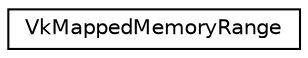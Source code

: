 digraph "Graphical Class Hierarchy"
{
 // LATEX_PDF_SIZE
  edge [fontname="Helvetica",fontsize="10",labelfontname="Helvetica",labelfontsize="10"];
  node [fontname="Helvetica",fontsize="10",shape=record];
  rankdir="LR";
  Node0 [label="VkMappedMemoryRange",height=0.2,width=0.4,color="black", fillcolor="white", style="filled",URL="$structVkMappedMemoryRange.html",tooltip=" "];
}

